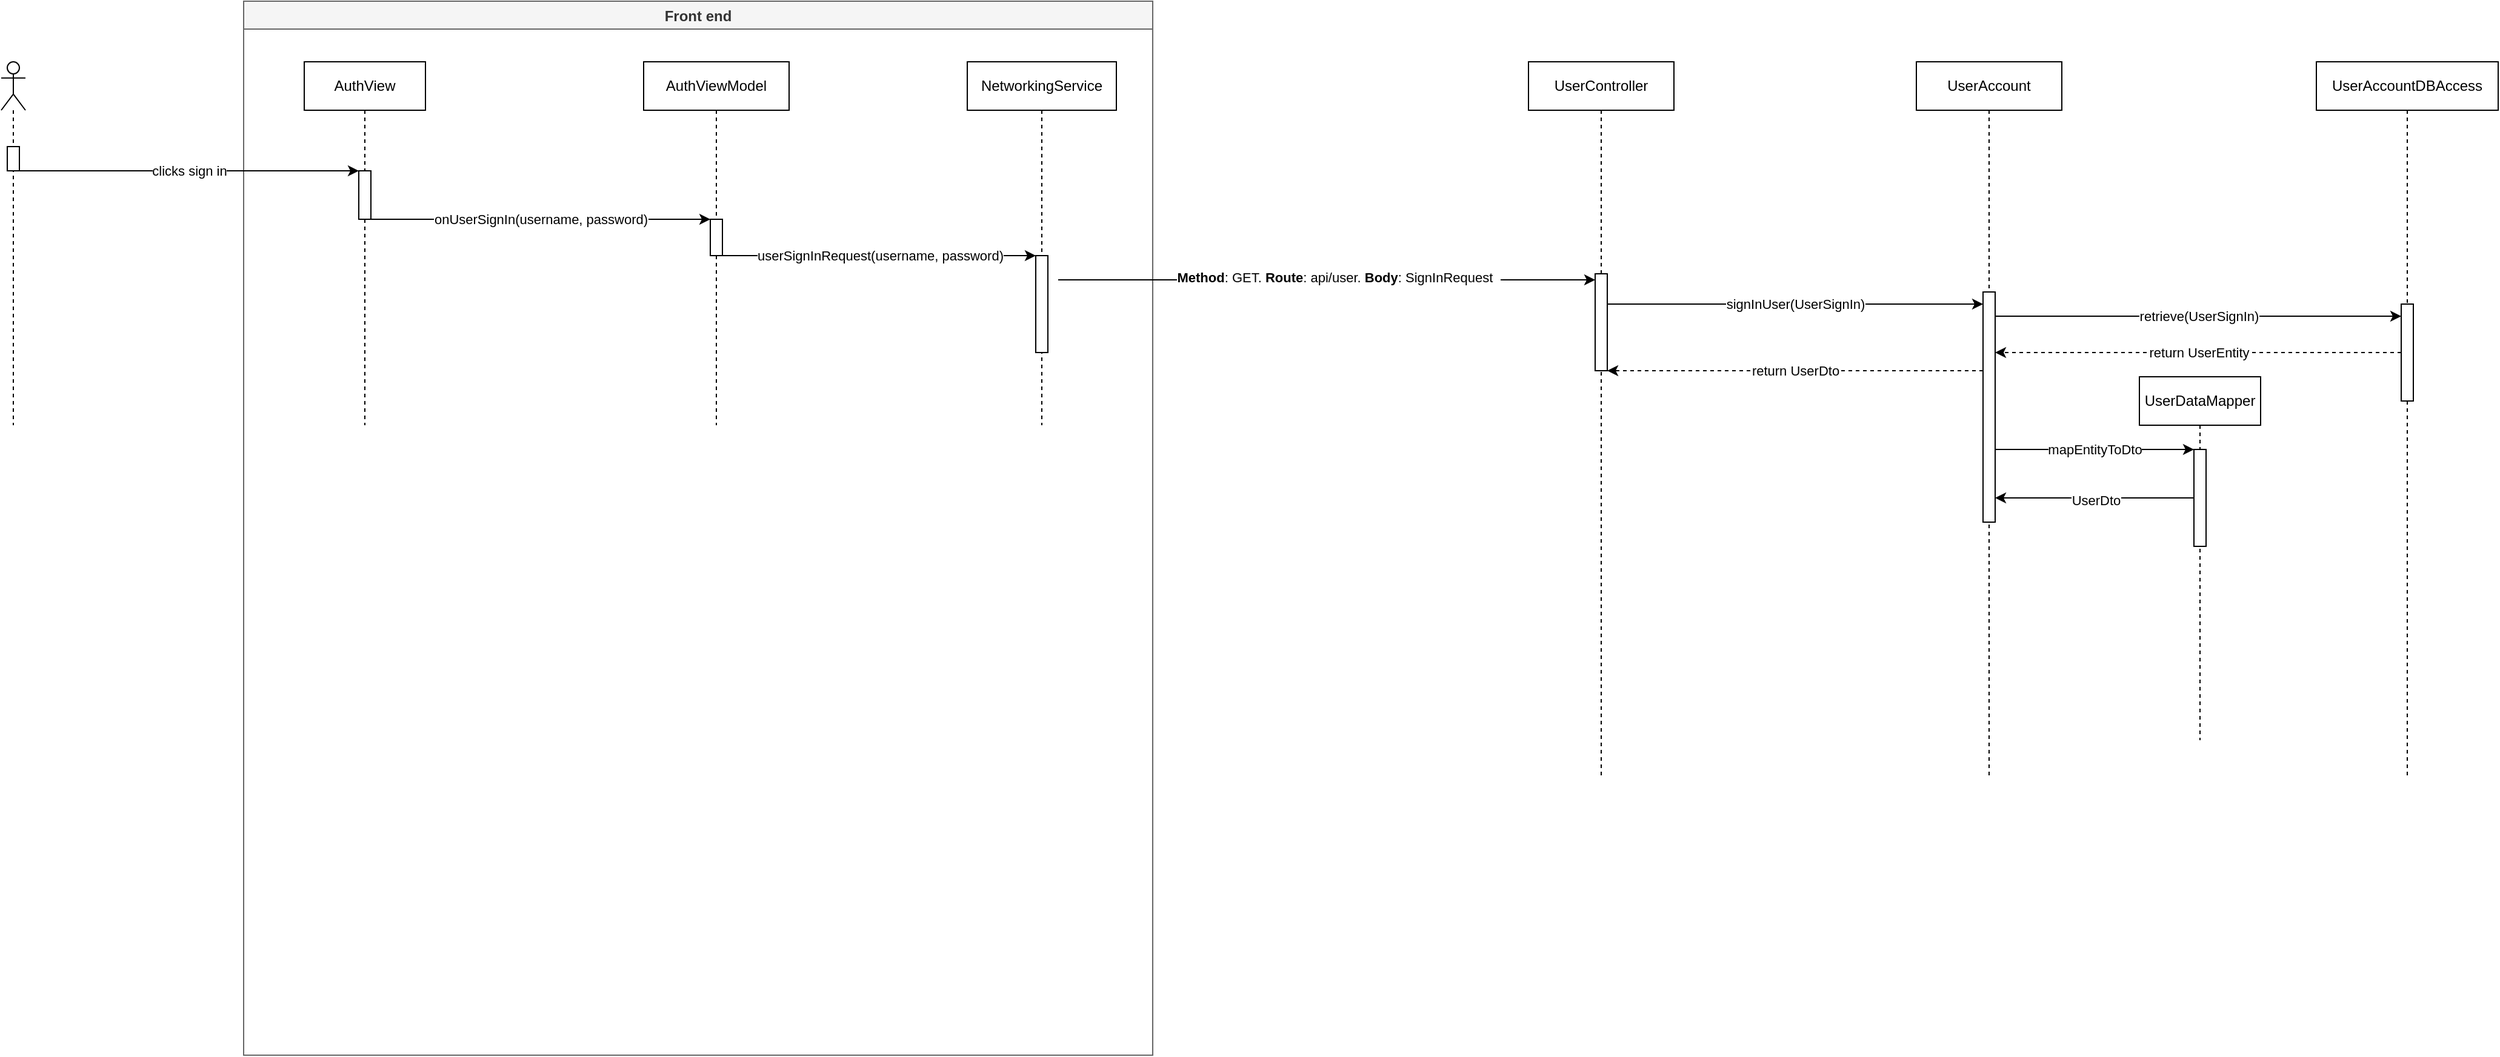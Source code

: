 <mxfile version="15.4.0" type="device"><diagram id="AVkWIeyY8WWyFPlLvNR4" name="Page-1"><mxGraphModel dx="2521" dy="1036" grid="1" gridSize="10" guides="1" tooltips="1" connect="1" arrows="1" fold="1" page="1" pageScale="1" pageWidth="827" pageHeight="1169" math="0" shadow="0"><root><mxCell id="0"/><mxCell id="1" parent="0"/><mxCell id="72eDPwjWx7oaS-3wu11h-14" value="Front end" style="swimlane;swimlaneFillColor=default;fillColor=#f5f5f5;strokeColor=#666666;fontColor=#333333;" vertex="1" parent="1"><mxGeometry x="90" y="100" width="750" height="870" as="geometry"/></mxCell><mxCell id="72eDPwjWx7oaS-3wu11h-6" value="AuthViewModel" style="shape=umlLifeline;perimeter=lifelinePerimeter;whiteSpace=wrap;html=1;container=1;collapsible=0;recursiveResize=0;outlineConnect=0;" vertex="1" parent="72eDPwjWx7oaS-3wu11h-14"><mxGeometry x="330" y="50" width="120" height="300" as="geometry"/></mxCell><mxCell id="72eDPwjWx7oaS-3wu11h-8" value="" style="html=1;points=[];perimeter=orthogonalPerimeter;" vertex="1" parent="72eDPwjWx7oaS-3wu11h-6"><mxGeometry x="55" y="130" width="10" height="30" as="geometry"/></mxCell><mxCell id="72eDPwjWx7oaS-3wu11h-1" value="AuthView" style="shape=umlLifeline;perimeter=lifelinePerimeter;whiteSpace=wrap;html=1;container=1;collapsible=0;recursiveResize=0;outlineConnect=0;" vertex="1" parent="1"><mxGeometry x="140" y="150" width="100" height="300" as="geometry"/></mxCell><mxCell id="72eDPwjWx7oaS-3wu11h-4" value="" style="html=1;points=[];perimeter=orthogonalPerimeter;" vertex="1" parent="72eDPwjWx7oaS-3wu11h-1"><mxGeometry x="45" y="90" width="10" height="40" as="geometry"/></mxCell><mxCell id="72eDPwjWx7oaS-3wu11h-2" value="" style="shape=umlLifeline;participant=umlActor;perimeter=lifelinePerimeter;whiteSpace=wrap;html=1;container=1;collapsible=0;recursiveResize=0;verticalAlign=top;spacingTop=36;outlineConnect=0;" vertex="1" parent="1"><mxGeometry x="-110" y="150" width="20" height="300" as="geometry"/></mxCell><mxCell id="72eDPwjWx7oaS-3wu11h-3" value="" style="html=1;points=[];perimeter=orthogonalPerimeter;" vertex="1" parent="72eDPwjWx7oaS-3wu11h-2"><mxGeometry x="5" y="70" width="10" height="20" as="geometry"/></mxCell><mxCell id="72eDPwjWx7oaS-3wu11h-5" value="clicks sign in" style="rounded=0;orthogonalLoop=1;jettySize=auto;html=1;" edge="1" parent="1" source="72eDPwjWx7oaS-3wu11h-3" target="72eDPwjWx7oaS-3wu11h-4"><mxGeometry relative="1" as="geometry"/></mxCell><mxCell id="72eDPwjWx7oaS-3wu11h-7" value="NetworkingService" style="shape=umlLifeline;perimeter=lifelinePerimeter;whiteSpace=wrap;html=1;container=1;collapsible=0;recursiveResize=0;outlineConnect=0;" vertex="1" parent="1"><mxGeometry x="687" y="150" width="123" height="300" as="geometry"/></mxCell><mxCell id="72eDPwjWx7oaS-3wu11h-10" value="" style="html=1;points=[];perimeter=orthogonalPerimeter;" vertex="1" parent="72eDPwjWx7oaS-3wu11h-7"><mxGeometry x="56.5" y="160" width="10" height="80" as="geometry"/></mxCell><mxCell id="72eDPwjWx7oaS-3wu11h-9" value="onUserSignIn(username, password)" style="edgeStyle=none;rounded=0;orthogonalLoop=1;jettySize=auto;html=1;" edge="1" parent="1" source="72eDPwjWx7oaS-3wu11h-4" target="72eDPwjWx7oaS-3wu11h-8"><mxGeometry relative="1" as="geometry"/></mxCell><mxCell id="72eDPwjWx7oaS-3wu11h-11" value="userSignInRequest(username, password)" style="edgeStyle=none;rounded=0;orthogonalLoop=1;jettySize=auto;html=1;" edge="1" parent="1" source="72eDPwjWx7oaS-3wu11h-8" target="72eDPwjWx7oaS-3wu11h-10"><mxGeometry relative="1" as="geometry"/></mxCell><mxCell id="72eDPwjWx7oaS-3wu11h-12" value="UserController" style="shape=umlLifeline;perimeter=lifelinePerimeter;whiteSpace=wrap;html=1;container=1;collapsible=0;recursiveResize=0;outlineConnect=0;" vertex="1" parent="1"><mxGeometry x="1150" y="150" width="120" height="590" as="geometry"/></mxCell><mxCell id="72eDPwjWx7oaS-3wu11h-13" value="" style="html=1;points=[];perimeter=orthogonalPerimeter;" vertex="1" parent="72eDPwjWx7oaS-3wu11h-12"><mxGeometry x="55" y="175" width="10" height="80" as="geometry"/></mxCell><mxCell id="72eDPwjWx7oaS-3wu11h-16" style="edgeStyle=none;rounded=0;orthogonalLoop=1;jettySize=auto;html=1;" edge="1" parent="1" target="72eDPwjWx7oaS-3wu11h-13"><mxGeometry relative="1" as="geometry"><mxPoint x="762" y="330" as="sourcePoint"/><mxPoint x="1215" y="330" as="targetPoint"/></mxGeometry></mxCell><mxCell id="72eDPwjWx7oaS-3wu11h-17" value="&lt;b&gt;Method&lt;/b&gt;: GET. &lt;b&gt;Route&lt;/b&gt;: api/user. &lt;b&gt;Body&lt;/b&gt;: SignInRequest&amp;nbsp;&amp;nbsp;" style="edgeLabel;html=1;align=center;verticalAlign=middle;resizable=0;points=[];" vertex="1" connectable="0" parent="72eDPwjWx7oaS-3wu11h-16"><mxGeometry x="0.042" y="2" relative="1" as="geometry"><mxPoint as="offset"/></mxGeometry></mxCell><mxCell id="72eDPwjWx7oaS-3wu11h-18" value="UserAccount" style="shape=umlLifeline;perimeter=lifelinePerimeter;whiteSpace=wrap;html=1;container=1;collapsible=0;recursiveResize=0;outlineConnect=0;" vertex="1" parent="1"><mxGeometry x="1470" y="150" width="120" height="590" as="geometry"/></mxCell><mxCell id="72eDPwjWx7oaS-3wu11h-19" value="" style="html=1;points=[];perimeter=orthogonalPerimeter;" vertex="1" parent="72eDPwjWx7oaS-3wu11h-18"><mxGeometry x="55" y="190" width="10" height="190" as="geometry"/></mxCell><mxCell id="72eDPwjWx7oaS-3wu11h-21" value="signInUser(UserSignIn)" style="edgeStyle=none;rounded=0;orthogonalLoop=1;jettySize=auto;html=1;" edge="1" parent="1" source="72eDPwjWx7oaS-3wu11h-13" target="72eDPwjWx7oaS-3wu11h-19"><mxGeometry relative="1" as="geometry"><Array as="points"><mxPoint x="1460" y="350"/></Array></mxGeometry></mxCell><mxCell id="72eDPwjWx7oaS-3wu11h-22" value="UserAccountDBAccess" style="shape=umlLifeline;perimeter=lifelinePerimeter;whiteSpace=wrap;html=1;container=1;collapsible=0;recursiveResize=0;outlineConnect=0;" vertex="1" parent="1"><mxGeometry x="1800" y="150" width="150" height="590" as="geometry"/></mxCell><mxCell id="72eDPwjWx7oaS-3wu11h-24" value="" style="html=1;points=[];perimeter=orthogonalPerimeter;" vertex="1" parent="72eDPwjWx7oaS-3wu11h-22"><mxGeometry x="70" y="200" width="10" height="80" as="geometry"/></mxCell><mxCell id="72eDPwjWx7oaS-3wu11h-25" value="retrieve(UserSignIn)" style="edgeStyle=none;rounded=0;orthogonalLoop=1;jettySize=auto;html=1;" edge="1" parent="1" source="72eDPwjWx7oaS-3wu11h-19" target="72eDPwjWx7oaS-3wu11h-24"><mxGeometry relative="1" as="geometry"><Array as="points"><mxPoint x="1620" y="360"/></Array></mxGeometry></mxCell><mxCell id="72eDPwjWx7oaS-3wu11h-26" value="return UserEntity" style="edgeStyle=none;rounded=0;orthogonalLoop=1;jettySize=auto;html=1;dashed=1;" edge="1" parent="1" source="72eDPwjWx7oaS-3wu11h-24" target="72eDPwjWx7oaS-3wu11h-19"><mxGeometry relative="1" as="geometry"><Array as="points"/></mxGeometry></mxCell><mxCell id="72eDPwjWx7oaS-3wu11h-27" value="return UserDto" style="edgeStyle=none;rounded=0;orthogonalLoop=1;jettySize=auto;html=1;dashed=1;" edge="1" parent="1" source="72eDPwjWx7oaS-3wu11h-19" target="72eDPwjWx7oaS-3wu11h-13"><mxGeometry relative="1" as="geometry"/></mxCell><mxCell id="72eDPwjWx7oaS-3wu11h-28" value="UserDataMapper" style="shape=umlLifeline;perimeter=lifelinePerimeter;whiteSpace=wrap;html=1;container=1;collapsible=0;recursiveResize=0;outlineConnect=0;" vertex="1" parent="1"><mxGeometry x="1654" y="410" width="100" height="300" as="geometry"/></mxCell><mxCell id="72eDPwjWx7oaS-3wu11h-29" value="" style="html=1;points=[];perimeter=orthogonalPerimeter;" vertex="1" parent="72eDPwjWx7oaS-3wu11h-28"><mxGeometry x="45" y="60" width="10" height="80" as="geometry"/></mxCell><mxCell id="72eDPwjWx7oaS-3wu11h-30" value="mapEntityToDto" style="edgeStyle=none;rounded=0;orthogonalLoop=1;jettySize=auto;html=1;" edge="1" parent="1" source="72eDPwjWx7oaS-3wu11h-19" target="72eDPwjWx7oaS-3wu11h-29"><mxGeometry relative="1" as="geometry"/></mxCell><mxCell id="72eDPwjWx7oaS-3wu11h-31" style="edgeStyle=none;rounded=0;orthogonalLoop=1;jettySize=auto;html=1;" edge="1" parent="1" source="72eDPwjWx7oaS-3wu11h-29" target="72eDPwjWx7oaS-3wu11h-19"><mxGeometry relative="1" as="geometry"/></mxCell><mxCell id="72eDPwjWx7oaS-3wu11h-32" value="UserDto" style="edgeLabel;html=1;align=center;verticalAlign=middle;resizable=0;points=[];" vertex="1" connectable="0" parent="72eDPwjWx7oaS-3wu11h-31"><mxGeometry x="-0.007" y="2" relative="1" as="geometry"><mxPoint as="offset"/></mxGeometry></mxCell></root></mxGraphModel></diagram></mxfile>